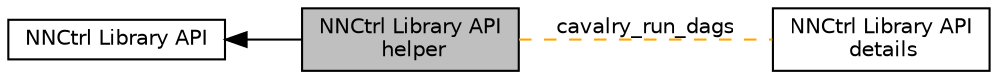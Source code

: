 digraph "NNCtrl Library API helper"
{
  bgcolor="transparent";
  edge [fontname="Helvetica",fontsize="10",labelfontname="Helvetica",labelfontsize="10"];
  node [fontname="Helvetica",fontsize="10",shape=box];
  rankdir=LR;
  Node2 [label="NNCtrl Library API",height=0.2,width=0.4,color="black",URL="$dc/dc8/group__nnctrl-api.html",tooltip="nnctrl Library API, in file nnctrl.h"];
  Node3 [label="NNCtrl Library API\l details",height=0.2,width=0.4,color="black",URL="$dd/da5/group__nnctrl-api-details.html",tooltip="nnctrl API details, in file nnctrl.h"];
  Node1 [label="NNCtrl Library API\l helper",height=0.2,width=0.4,color="black", fillcolor="grey75", style="filled", fontcolor="black",tooltip="nnctrl Helper, in file nnctrl.h"];
  Node2->Node1 [shape=plaintext, dir="back", style="solid"];
  Node1->Node3 [shape=plaintext, label="cavalry_run_dags", color="orange", dir="none", style="dashed"];
}
